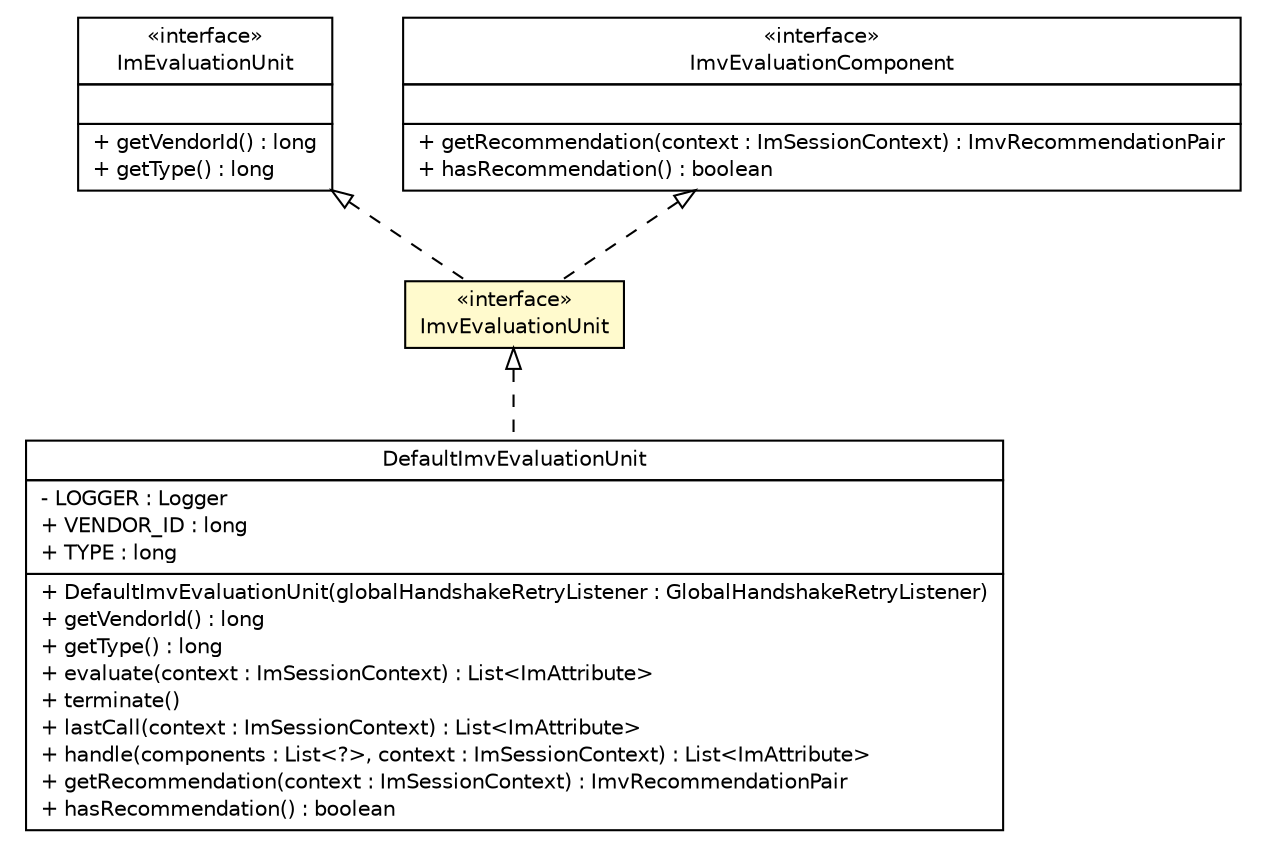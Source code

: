 #!/usr/local/bin/dot
#
# Class diagram 
# Generated by UMLGraph version R5_6 (http://www.umlgraph.org/)
#

digraph G {
	edge [fontname="Helvetica",fontsize=10,labelfontname="Helvetica",labelfontsize=10];
	node [fontname="Helvetica",fontsize=10,shape=plaintext];
	nodesep=0.25;
	ranksep=0.5;
	// de.hsbremen.tc.tnc.im.evaluate.ImEvaluationUnit
	c5768 [label=<<table title="de.hsbremen.tc.tnc.im.evaluate.ImEvaluationUnit" border="0" cellborder="1" cellspacing="0" cellpadding="2" port="p" href="./ImEvaluationUnit.html">
		<tr><td><table border="0" cellspacing="0" cellpadding="1">
<tr><td align="center" balign="center"> &#171;interface&#187; </td></tr>
<tr><td align="center" balign="center"> ImEvaluationUnit </td></tr>
		</table></td></tr>
		<tr><td><table border="0" cellspacing="0" cellpadding="1">
<tr><td align="left" balign="left">  </td></tr>
		</table></td></tr>
		<tr><td><table border="0" cellspacing="0" cellpadding="1">
<tr><td align="left" balign="left"> + getVendorId() : long </td></tr>
<tr><td align="left" balign="left"> + getType() : long </td></tr>
		</table></td></tr>
		</table>>, URL="./ImEvaluationUnit.html", fontname="Helvetica", fontcolor="black", fontsize=10.0];
	// de.hsbremen.tc.tnc.im.evaluate.ImvEvaluationComponent
	c5773 [label=<<table title="de.hsbremen.tc.tnc.im.evaluate.ImvEvaluationComponent" border="0" cellborder="1" cellspacing="0" cellpadding="2" port="p" href="./ImvEvaluationComponent.html">
		<tr><td><table border="0" cellspacing="0" cellpadding="1">
<tr><td align="center" balign="center"> &#171;interface&#187; </td></tr>
<tr><td align="center" balign="center"> ImvEvaluationComponent </td></tr>
		</table></td></tr>
		<tr><td><table border="0" cellspacing="0" cellpadding="1">
<tr><td align="left" balign="left">  </td></tr>
		</table></td></tr>
		<tr><td><table border="0" cellspacing="0" cellpadding="1">
<tr><td align="left" balign="left"> + getRecommendation(context : ImSessionContext) : ImvRecommendationPair </td></tr>
<tr><td align="left" balign="left"> + hasRecommendation() : boolean </td></tr>
		</table></td></tr>
		</table>>, URL="./ImvEvaluationComponent.html", fontname="Helvetica", fontcolor="black", fontsize=10.0];
	// de.hsbremen.tc.tnc.im.evaluate.ImvEvaluationUnit
	c5776 [label=<<table title="de.hsbremen.tc.tnc.im.evaluate.ImvEvaluationUnit" border="0" cellborder="1" cellspacing="0" cellpadding="2" port="p" bgcolor="lemonChiffon" href="./ImvEvaluationUnit.html">
		<tr><td><table border="0" cellspacing="0" cellpadding="1">
<tr><td align="center" balign="center"> &#171;interface&#187; </td></tr>
<tr><td align="center" balign="center"> ImvEvaluationUnit </td></tr>
		</table></td></tr>
		</table>>, URL="./ImvEvaluationUnit.html", fontname="Helvetica", fontcolor="black", fontsize=10.0];
	// de.hsbremen.tc.tnc.im.evaluate.simple.DefaultImvEvaluationUnit
	c5788 [label=<<table title="de.hsbremen.tc.tnc.im.evaluate.simple.DefaultImvEvaluationUnit" border="0" cellborder="1" cellspacing="0" cellpadding="2" port="p" href="./simple/DefaultImvEvaluationUnit.html">
		<tr><td><table border="0" cellspacing="0" cellpadding="1">
<tr><td align="center" balign="center"> DefaultImvEvaluationUnit </td></tr>
		</table></td></tr>
		<tr><td><table border="0" cellspacing="0" cellpadding="1">
<tr><td align="left" balign="left"> - LOGGER : Logger </td></tr>
<tr><td align="left" balign="left"> + VENDOR_ID : long </td></tr>
<tr><td align="left" balign="left"> + TYPE : long </td></tr>
		</table></td></tr>
		<tr><td><table border="0" cellspacing="0" cellpadding="1">
<tr><td align="left" balign="left"> + DefaultImvEvaluationUnit(globalHandshakeRetryListener : GlobalHandshakeRetryListener) </td></tr>
<tr><td align="left" balign="left"> + getVendorId() : long </td></tr>
<tr><td align="left" balign="left"> + getType() : long </td></tr>
<tr><td align="left" balign="left"> + evaluate(context : ImSessionContext) : List&lt;ImAttribute&gt; </td></tr>
<tr><td align="left" balign="left"> + terminate() </td></tr>
<tr><td align="left" balign="left"> + lastCall(context : ImSessionContext) : List&lt;ImAttribute&gt; </td></tr>
<tr><td align="left" balign="left"> + handle(components : List&lt;?&gt;, context : ImSessionContext) : List&lt;ImAttribute&gt; </td></tr>
<tr><td align="left" balign="left"> + getRecommendation(context : ImSessionContext) : ImvRecommendationPair </td></tr>
<tr><td align="left" balign="left"> + hasRecommendation() : boolean </td></tr>
		</table></td></tr>
		</table>>, URL="./simple/DefaultImvEvaluationUnit.html", fontname="Helvetica", fontcolor="black", fontsize=10.0];
	//de.hsbremen.tc.tnc.im.evaluate.ImvEvaluationUnit implements de.hsbremen.tc.tnc.im.evaluate.ImEvaluationUnit
	c5768:p -> c5776:p [dir=back,arrowtail=empty,style=dashed];
	//de.hsbremen.tc.tnc.im.evaluate.ImvEvaluationUnit implements de.hsbremen.tc.tnc.im.evaluate.ImvEvaluationComponent
	c5773:p -> c5776:p [dir=back,arrowtail=empty,style=dashed];
	//de.hsbremen.tc.tnc.im.evaluate.simple.DefaultImvEvaluationUnit implements de.hsbremen.tc.tnc.im.evaluate.ImvEvaluationUnit
	c5776:p -> c5788:p [dir=back,arrowtail=empty,style=dashed];
}

